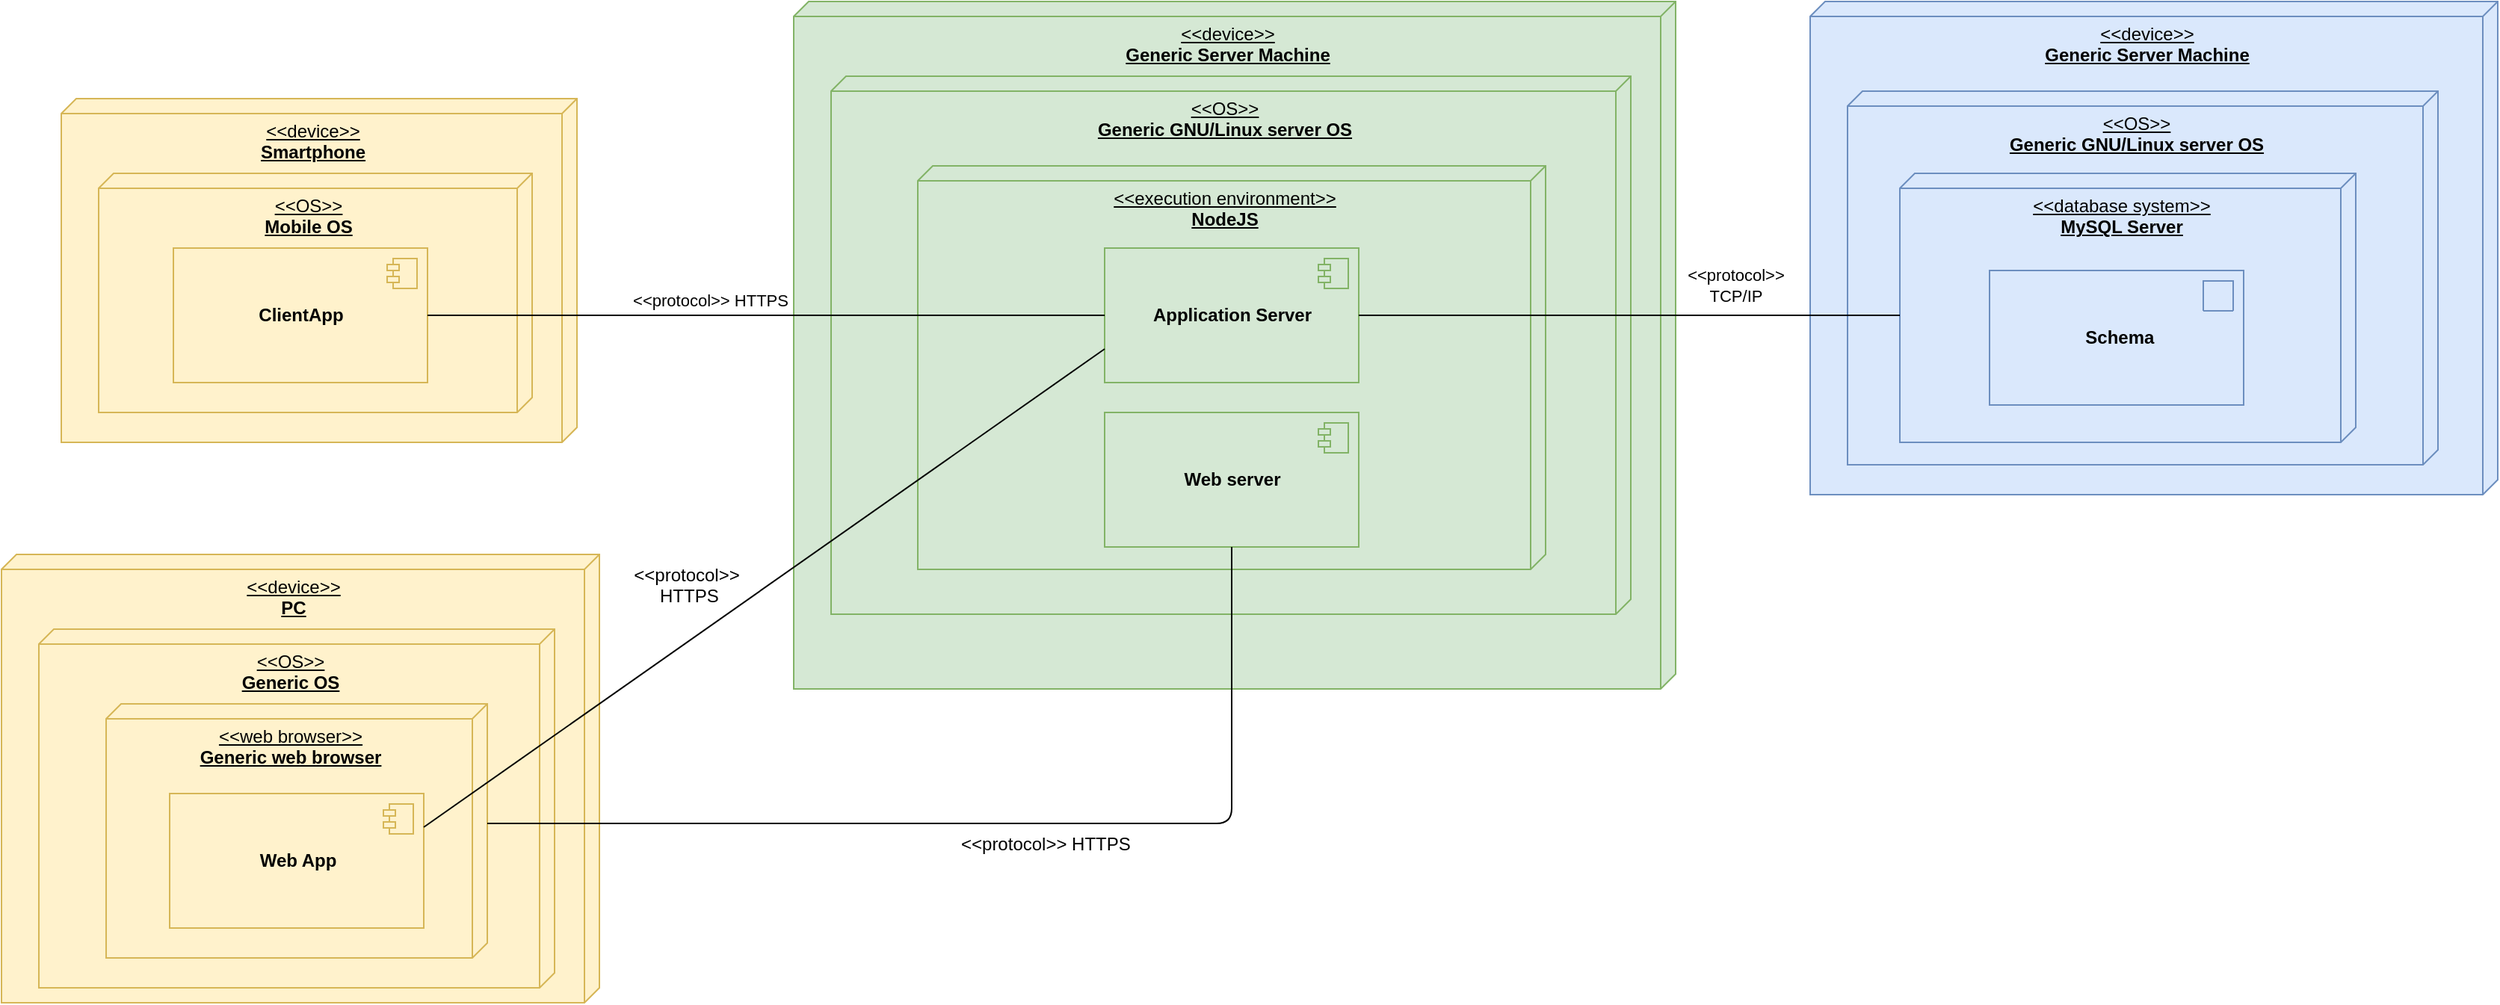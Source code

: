 <mxfile version="12.3.3" type="device" pages="1"><diagram id="shbvfmVMRZ6MCrtm0_kz" name="Page-1"><mxGraphModel dx="1469" dy="871" grid="1" gridSize="10" guides="1" tooltips="1" connect="1" arrows="1" fold="1" page="1" pageScale="1" pageWidth="850" pageHeight="1100" math="0" shadow="0"><root><mxCell id="0"/><mxCell id="1" parent="0"/><mxCell id="KY_bqwTW4rEUNHa1HNjO-1" value="&amp;lt;&amp;lt;device&amp;gt;&amp;gt;&lt;br&gt;&lt;b&gt;Smartphone&lt;/b&gt;" style="verticalAlign=top;align=center;spacingTop=8;spacingLeft=2;spacingRight=12;shape=cube;size=10;direction=south;fontStyle=4;html=1;fillColor=#fff2cc;strokeColor=#d6b656;" vertex="1" parent="1"><mxGeometry x="80" y="115" width="345" height="230" as="geometry"/></mxCell><mxCell id="KY_bqwTW4rEUNHa1HNjO-2" value="&amp;lt;&amp;lt;OS&amp;gt;&amp;gt;&lt;br&gt;&lt;b&gt;Mobile OS&lt;/b&gt;" style="verticalAlign=top;align=center;spacingTop=8;spacingLeft=2;spacingRight=12;shape=cube;size=10;direction=south;fontStyle=4;html=1;fillColor=#fff2cc;strokeColor=#d6b656;" vertex="1" parent="1"><mxGeometry x="105" y="165" width="290" height="160" as="geometry"/></mxCell><mxCell id="KY_bqwTW4rEUNHa1HNjO-4" value="&lt;b&gt;ClientApp&lt;/b&gt;" style="html=1;fillColor=#fff2cc;strokeColor=#d6b656;" vertex="1" parent="1"><mxGeometry x="155" y="215" width="170" height="90" as="geometry"/></mxCell><mxCell id="KY_bqwTW4rEUNHa1HNjO-5" value="" style="shape=component;jettyWidth=8;jettyHeight=4;fillColor=#fff2cc;strokeColor=#d6b656;" vertex="1" parent="KY_bqwTW4rEUNHa1HNjO-4"><mxGeometry x="1" width="20" height="20" relative="1" as="geometry"><mxPoint x="-27" y="7" as="offset"/></mxGeometry></mxCell><mxCell id="KY_bqwTW4rEUNHa1HNjO-6" value="&amp;lt;&amp;lt;device&amp;gt;&amp;gt;&lt;br&gt;&lt;b&gt;Generic Server Machine&lt;/b&gt;" style="verticalAlign=top;align=center;spacingTop=8;spacingLeft=2;spacingRight=12;shape=cube;size=10;direction=south;fontStyle=4;html=1;fillColor=#d5e8d4;strokeColor=#82b366;" vertex="1" parent="1"><mxGeometry x="570" y="50" width="590" height="460" as="geometry"/></mxCell><mxCell id="KY_bqwTW4rEUNHa1HNjO-7" value="&amp;lt;&amp;lt;OS&amp;gt;&amp;gt;&lt;br&gt;&lt;b&gt;Generic GNU/Linux server OS&lt;/b&gt;" style="verticalAlign=top;align=center;spacingTop=8;spacingLeft=2;spacingRight=12;shape=cube;size=10;direction=south;fontStyle=4;html=1;fillColor=#d5e8d4;strokeColor=#82b366;" vertex="1" parent="1"><mxGeometry x="595" y="100" width="535" height="360" as="geometry"/></mxCell><mxCell id="KY_bqwTW4rEUNHa1HNjO-10" value="&amp;lt;&amp;lt;execution environment&amp;gt;&amp;gt;&lt;br&gt;&lt;b&gt;NodeJS&lt;/b&gt;" style="verticalAlign=top;align=center;spacingTop=8;spacingLeft=2;spacingRight=12;shape=cube;size=10;direction=south;fontStyle=4;html=1;fillColor=#d5e8d4;strokeColor=#82b366;" vertex="1" parent="1"><mxGeometry x="653" y="160" width="420" height="270" as="geometry"/></mxCell><mxCell id="KY_bqwTW4rEUNHa1HNjO-11" value="&lt;b&gt;Application Server&lt;/b&gt;" style="html=1;fillColor=#d5e8d4;strokeColor=#82b366;" vertex="1" parent="1"><mxGeometry x="778" y="215" width="170" height="90" as="geometry"/></mxCell><mxCell id="KY_bqwTW4rEUNHa1HNjO-12" value="" style="shape=component;jettyWidth=8;jettyHeight=4;fillColor=#d5e8d4;strokeColor=#82b366;" vertex="1" parent="KY_bqwTW4rEUNHa1HNjO-11"><mxGeometry x="1" width="20" height="20" relative="1" as="geometry"><mxPoint x="-27" y="7" as="offset"/></mxGeometry></mxCell><mxCell id="KY_bqwTW4rEUNHa1HNjO-13" value="&amp;lt;&amp;lt;device&amp;gt;&amp;gt;&lt;br&gt;&lt;b&gt;Generic Server Machine&lt;/b&gt;" style="verticalAlign=top;align=center;spacingTop=8;spacingLeft=2;spacingRight=12;shape=cube;size=10;direction=south;fontStyle=4;html=1;fillColor=#dae8fc;strokeColor=#6c8ebf;" vertex="1" parent="1"><mxGeometry x="1250" y="50" width="460" height="330" as="geometry"/></mxCell><mxCell id="KY_bqwTW4rEUNHa1HNjO-14" value="&amp;lt;&amp;lt;OS&amp;gt;&amp;gt;&lt;br&gt;&lt;b&gt;Generic GNU/Linux server OS&lt;/b&gt;" style="verticalAlign=top;align=center;spacingTop=8;spacingLeft=2;spacingRight=12;shape=cube;size=10;direction=south;fontStyle=4;html=1;fillColor=#dae8fc;strokeColor=#6c8ebf;" vertex="1" parent="1"><mxGeometry x="1275" y="110" width="395" height="250" as="geometry"/></mxCell><mxCell id="KY_bqwTW4rEUNHa1HNjO-15" value="&amp;lt;&amp;lt;database system&amp;gt;&amp;gt;&lt;br&gt;&lt;b&gt;MySQL Server&lt;/b&gt;" style="verticalAlign=top;align=center;spacingTop=8;spacingLeft=2;spacingRight=12;shape=cube;size=10;direction=south;fontStyle=4;html=1;fillColor=#dae8fc;strokeColor=#6c8ebf;" vertex="1" parent="1"><mxGeometry x="1310" y="165" width="305" height="180" as="geometry"/></mxCell><mxCell id="KY_bqwTW4rEUNHa1HNjO-16" value="&lt;b&gt;&amp;nbsp;Schema&lt;/b&gt;" style="html=1;fillColor=#dae8fc;strokeColor=#6c8ebf;" vertex="1" parent="1"><mxGeometry x="1370" y="230" width="170" height="90" as="geometry"/></mxCell><mxCell id="KY_bqwTW4rEUNHa1HNjO-17" value="" style="shape=table;jettyWidth=8;jettyHeight=4;fillColor=#dae8fc;strokeColor=#6c8ebf;" vertex="1" parent="KY_bqwTW4rEUNHa1HNjO-16"><mxGeometry x="1" width="20" height="20" relative="1" as="geometry"><mxPoint x="-27" y="7" as="offset"/></mxGeometry></mxCell><mxCell id="KY_bqwTW4rEUNHa1HNjO-21" value="&lt;b&gt;Web server&lt;/b&gt;" style="html=1;fillColor=#d5e8d4;strokeColor=#82b366;" vertex="1" parent="1"><mxGeometry x="778" y="325" width="170" height="90" as="geometry"/></mxCell><mxCell id="KY_bqwTW4rEUNHa1HNjO-22" value="" style="shape=component;jettyWidth=8;jettyHeight=4;fillColor=#d5e8d4;strokeColor=#82b366;" vertex="1" parent="KY_bqwTW4rEUNHa1HNjO-21"><mxGeometry x="1" width="20" height="20" relative="1" as="geometry"><mxPoint x="-27" y="7" as="offset"/></mxGeometry></mxCell><mxCell id="KY_bqwTW4rEUNHa1HNjO-28" value="&amp;lt;&amp;lt;device&amp;gt;&amp;gt;&lt;br&gt;&lt;b&gt;PC&lt;/b&gt;" style="verticalAlign=top;align=center;spacingTop=8;spacingLeft=2;spacingRight=12;shape=cube;size=10;direction=south;fontStyle=4;html=1;fillColor=#fff2cc;strokeColor=#d6b656;" vertex="1" parent="1"><mxGeometry x="40" y="420" width="400" height="300" as="geometry"/></mxCell><mxCell id="KY_bqwTW4rEUNHa1HNjO-29" value="&amp;lt;&amp;lt;OS&amp;gt;&amp;gt;&lt;br&gt;&lt;b&gt;Generic OS&lt;/b&gt;" style="verticalAlign=top;align=center;spacingTop=8;spacingLeft=2;spacingRight=12;shape=cube;size=10;direction=south;fontStyle=4;html=1;fillColor=#fff2cc;strokeColor=#d6b656;" vertex="1" parent="1"><mxGeometry x="65" y="470" width="345" height="240" as="geometry"/></mxCell><mxCell id="KY_bqwTW4rEUNHa1HNjO-30" value="&amp;lt;&amp;lt;web browser&amp;gt;&amp;gt;&lt;br&gt;&lt;b&gt;Generic web browser&lt;/b&gt;" style="verticalAlign=top;align=center;spacingTop=8;spacingLeft=2;spacingRight=12;shape=cube;size=10;direction=south;fontStyle=4;html=1;fillColor=#fff2cc;strokeColor=#d6b656;" vertex="1" parent="1"><mxGeometry x="110" y="520" width="255" height="170" as="geometry"/></mxCell><mxCell id="KY_bqwTW4rEUNHa1HNjO-31" value="&lt;b&gt;Web App&lt;/b&gt;" style="html=1;fillColor=#fff2cc;strokeColor=#d6b656;" vertex="1" parent="1"><mxGeometry x="152.5" y="580" width="170" height="90" as="geometry"/></mxCell><mxCell id="KY_bqwTW4rEUNHa1HNjO-32" value="" style="shape=component;jettyWidth=8;jettyHeight=4;fillColor=#fff2cc;strokeColor=#d6b656;" vertex="1" parent="KY_bqwTW4rEUNHa1HNjO-31"><mxGeometry x="1" width="20" height="20" relative="1" as="geometry"><mxPoint x="-27" y="7" as="offset"/></mxGeometry></mxCell><mxCell id="KY_bqwTW4rEUNHa1HNjO-39" value="&amp;lt;&amp;lt;protocol&amp;gt;&amp;gt; HTTPS" style="endArrow=none;html=1;entryX=1;entryY=0.5;entryDx=0;entryDy=0;exitX=0;exitY=0.5;exitDx=0;exitDy=0;" edge="1" parent="1" source="KY_bqwTW4rEUNHa1HNjO-11" target="KY_bqwTW4rEUNHa1HNjO-4"><mxGeometry x="0.168" y="-10" width="50" height="50" relative="1" as="geometry"><mxPoint x="30" y="790" as="sourcePoint"/><mxPoint x="80" y="740" as="targetPoint"/><mxPoint as="offset"/></mxGeometry></mxCell><mxCell id="KY_bqwTW4rEUNHa1HNjO-40" value="" style="endArrow=none;html=1;entryX=0;entryY=0;entryDx=80;entryDy=0;entryPerimeter=0;exitX=0.5;exitY=1;exitDx=0;exitDy=0;" edge="1" parent="1" source="KY_bqwTW4rEUNHa1HNjO-21" target="KY_bqwTW4rEUNHa1HNjO-30"><mxGeometry width="50" height="50" relative="1" as="geometry"><mxPoint x="850" y="600" as="sourcePoint"/><mxPoint x="80" y="740" as="targetPoint"/><Array as="points"><mxPoint x="863" y="600"/></Array></mxGeometry></mxCell><mxCell id="KY_bqwTW4rEUNHa1HNjO-41" value="" style="endArrow=none;html=1;entryX=1;entryY=0.25;entryDx=0;entryDy=0;exitX=0;exitY=0.75;exitDx=0;exitDy=0;" edge="1" parent="1" source="KY_bqwTW4rEUNHa1HNjO-11" target="KY_bqwTW4rEUNHa1HNjO-31"><mxGeometry width="50" height="50" relative="1" as="geometry"><mxPoint x="30" y="790" as="sourcePoint"/><mxPoint x="80" y="740" as="targetPoint"/></mxGeometry></mxCell><mxCell id="KY_bqwTW4rEUNHa1HNjO-42" value="&amp;lt;&amp;lt;protocol&amp;gt;&amp;gt;&lt;br&gt;&amp;nbsp;HTTPS" style="text;html=1;align=center;" vertex="1" parent="1"><mxGeometry x="457.5" y="420" width="80" height="30" as="geometry"/></mxCell><mxCell id="KY_bqwTW4rEUNHa1HNjO-43" value="&amp;lt;&amp;lt;protocol&amp;gt;&amp;gt; HTTPS" style="text;html=1;" vertex="1" parent="1"><mxGeometry x="680" y="600" width="80" height="30" as="geometry"/></mxCell><mxCell id="KY_bqwTW4rEUNHa1HNjO-44" value="&amp;lt;&amp;lt;protocol&amp;gt;&amp;gt; &lt;br&gt;TCP/IP" style="endArrow=none;html=1;entryX=1;entryY=0.5;entryDx=0;entryDy=0;exitX=0;exitY=0;exitDx=95;exitDy=305;exitPerimeter=0;" edge="1" parent="1" source="KY_bqwTW4rEUNHa1HNjO-15" target="KY_bqwTW4rEUNHa1HNjO-11"><mxGeometry x="-0.392" y="-20" width="50" height="50" relative="1" as="geometry"><mxPoint x="420" y="790" as="sourcePoint"/><mxPoint x="470" y="740" as="targetPoint"/><mxPoint as="offset"/></mxGeometry></mxCell></root></mxGraphModel></diagram></mxfile>